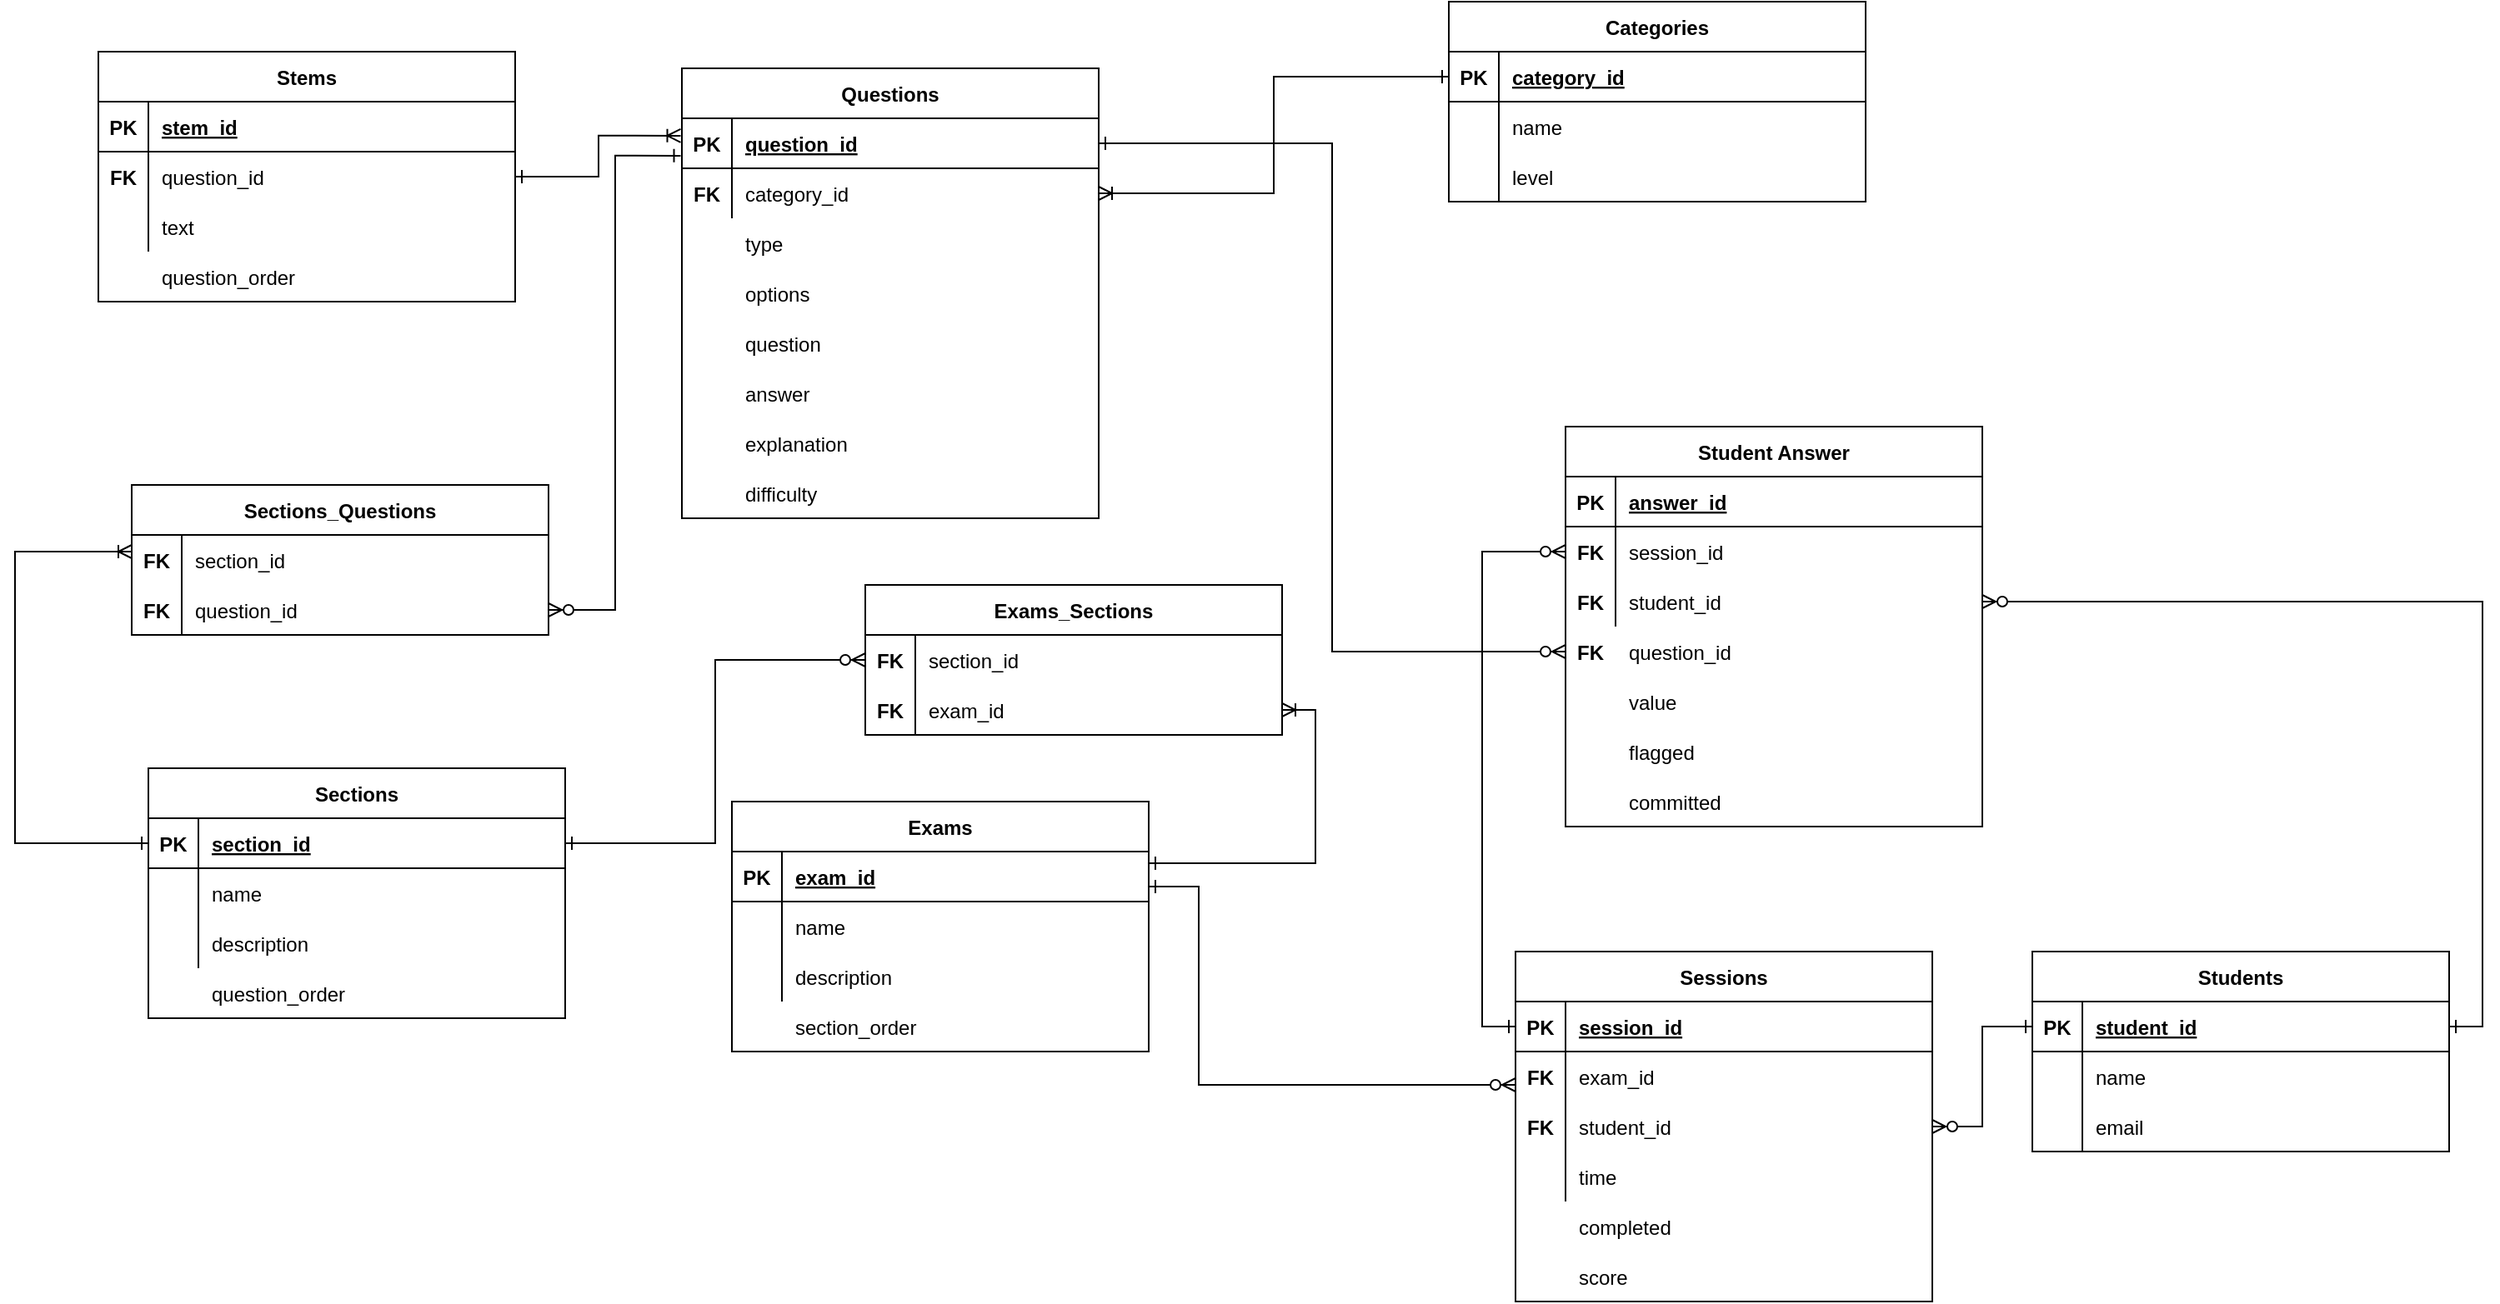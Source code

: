 <mxfile version="13.5.4" type="github">
  <diagram id="R2lEEEUBdFMjLlhIrx00" name="Page-1">
    <mxGraphModel dx="2528" dy="1949" grid="1" gridSize="10" guides="1" tooltips="1" connect="1" arrows="1" fold="1" page="1" pageScale="1" pageWidth="850" pageHeight="1100" math="0" shadow="0" extFonts="Permanent Marker^https://fonts.googleapis.com/css?family=Permanent+Marker">
      <root>
        <mxCell id="0" />
        <mxCell id="1" parent="0" />
        <mxCell id="C-vyLk0tnHw3VtMMgP7b-2" value="Exams" style="shape=table;startSize=30;container=1;collapsible=1;childLayout=tableLayout;fixedRows=1;rowLines=0;fontStyle=1;align=center;resizeLast=1;" parent="1" vertex="1">
          <mxGeometry x="120" y="430" width="250" height="150" as="geometry" />
        </mxCell>
        <mxCell id="C-vyLk0tnHw3VtMMgP7b-3" value="" style="shape=partialRectangle;collapsible=0;dropTarget=0;pointerEvents=0;fillColor=none;points=[[0,0.5],[1,0.5]];portConstraint=eastwest;top=0;left=0;right=0;bottom=1;" parent="C-vyLk0tnHw3VtMMgP7b-2" vertex="1">
          <mxGeometry y="30" width="250" height="30" as="geometry" />
        </mxCell>
        <mxCell id="C-vyLk0tnHw3VtMMgP7b-4" value="PK" style="shape=partialRectangle;overflow=hidden;connectable=0;fillColor=none;top=0;left=0;bottom=0;right=0;fontStyle=1;" parent="C-vyLk0tnHw3VtMMgP7b-3" vertex="1">
          <mxGeometry width="30" height="30" as="geometry" />
        </mxCell>
        <mxCell id="C-vyLk0tnHw3VtMMgP7b-5" value="exam_id" style="shape=partialRectangle;overflow=hidden;connectable=0;fillColor=none;top=0;left=0;bottom=0;right=0;align=left;spacingLeft=6;fontStyle=5;" parent="C-vyLk0tnHw3VtMMgP7b-3" vertex="1">
          <mxGeometry x="30" width="220" height="30" as="geometry" />
        </mxCell>
        <mxCell id="C-vyLk0tnHw3VtMMgP7b-6" value="" style="shape=partialRectangle;collapsible=0;dropTarget=0;pointerEvents=0;fillColor=none;points=[[0,0.5],[1,0.5]];portConstraint=eastwest;top=0;left=0;right=0;bottom=0;" parent="C-vyLk0tnHw3VtMMgP7b-2" vertex="1">
          <mxGeometry y="60" width="250" height="30" as="geometry" />
        </mxCell>
        <mxCell id="C-vyLk0tnHw3VtMMgP7b-7" value="" style="shape=partialRectangle;overflow=hidden;connectable=0;fillColor=none;top=0;left=0;bottom=0;right=0;" parent="C-vyLk0tnHw3VtMMgP7b-6" vertex="1">
          <mxGeometry width="30" height="30" as="geometry" />
        </mxCell>
        <mxCell id="C-vyLk0tnHw3VtMMgP7b-8" value="name" style="shape=partialRectangle;overflow=hidden;connectable=0;fillColor=none;top=0;left=0;bottom=0;right=0;align=left;spacingLeft=6;" parent="C-vyLk0tnHw3VtMMgP7b-6" vertex="1">
          <mxGeometry x="30" width="220" height="30" as="geometry" />
        </mxCell>
        <mxCell id="C-vyLk0tnHw3VtMMgP7b-9" value="" style="shape=partialRectangle;collapsible=0;dropTarget=0;pointerEvents=0;fillColor=none;points=[[0,0.5],[1,0.5]];portConstraint=eastwest;top=0;left=0;right=0;bottom=0;" parent="C-vyLk0tnHw3VtMMgP7b-2" vertex="1">
          <mxGeometry y="90" width="250" height="30" as="geometry" />
        </mxCell>
        <mxCell id="C-vyLk0tnHw3VtMMgP7b-10" value="" style="shape=partialRectangle;overflow=hidden;connectable=0;fillColor=none;top=0;left=0;bottom=0;right=0;" parent="C-vyLk0tnHw3VtMMgP7b-9" vertex="1">
          <mxGeometry width="30" height="30" as="geometry" />
        </mxCell>
        <mxCell id="C-vyLk0tnHw3VtMMgP7b-11" value="description" style="shape=partialRectangle;overflow=hidden;connectable=0;fillColor=none;top=0;left=0;bottom=0;right=0;align=left;spacingLeft=6;" parent="C-vyLk0tnHw3VtMMgP7b-9" vertex="1">
          <mxGeometry x="30" width="220" height="30" as="geometry" />
        </mxCell>
        <mxCell id="elGknqoLqxUbfZfByyIm-72" value="" style="group" vertex="1" connectable="0" parent="1">
          <mxGeometry x="160" y="260" width="290" height="130" as="geometry" />
        </mxCell>
        <mxCell id="elGknqoLqxUbfZfByyIm-70" value="" style="group" vertex="1" connectable="0" parent="elGknqoLqxUbfZfByyIm-72">
          <mxGeometry width="290" height="130" as="geometry" />
        </mxCell>
        <mxCell id="elGknqoLqxUbfZfByyIm-71" value="" style="group" vertex="1" connectable="0" parent="elGknqoLqxUbfZfByyIm-70">
          <mxGeometry width="290" height="130" as="geometry" />
        </mxCell>
        <mxCell id="elGknqoLqxUbfZfByyIm-106" value="" style="group" vertex="1" connectable="0" parent="elGknqoLqxUbfZfByyIm-71">
          <mxGeometry x="40" y="40" width="250" height="90" as="geometry" />
        </mxCell>
        <mxCell id="elGknqoLqxUbfZfByyIm-68" value="FK" style="shape=partialRectangle;overflow=hidden;connectable=0;fillColor=none;top=0;left=0;bottom=0;right=0;fontStyle=1;" vertex="1" parent="elGknqoLqxUbfZfByyIm-106">
          <mxGeometry y="30" width="30" height="30" as="geometry" />
        </mxCell>
        <mxCell id="elGknqoLqxUbfZfByyIm-58" value="Exams_Sections" style="shape=table;startSize=30;container=1;collapsible=1;childLayout=tableLayout;fixedRows=1;rowLines=0;fontStyle=1;align=center;resizeLast=1;" vertex="1" parent="elGknqoLqxUbfZfByyIm-106">
          <mxGeometry width="250" height="90" as="geometry" />
        </mxCell>
        <mxCell id="elGknqoLqxUbfZfByyIm-62" value="" style="shape=partialRectangle;collapsible=0;dropTarget=0;pointerEvents=0;fillColor=none;points=[[0,0.5],[1,0.5]];portConstraint=eastwest;top=0;left=0;right=0;bottom=0;" vertex="1" parent="elGknqoLqxUbfZfByyIm-58">
          <mxGeometry y="30" width="250" height="30" as="geometry" />
        </mxCell>
        <mxCell id="elGknqoLqxUbfZfByyIm-63" value="" style="shape=partialRectangle;overflow=hidden;connectable=0;fillColor=none;top=0;left=0;bottom=0;right=0;" vertex="1" parent="elGknqoLqxUbfZfByyIm-62">
          <mxGeometry width="30" height="30" as="geometry" />
        </mxCell>
        <mxCell id="elGknqoLqxUbfZfByyIm-64" value="section_id" style="shape=partialRectangle;overflow=hidden;connectable=0;fillColor=none;top=0;left=0;bottom=0;right=0;align=left;spacingLeft=6;" vertex="1" parent="elGknqoLqxUbfZfByyIm-62">
          <mxGeometry x="30" width="220" height="30" as="geometry" />
        </mxCell>
        <mxCell id="elGknqoLqxUbfZfByyIm-65" value="" style="shape=partialRectangle;collapsible=0;dropTarget=0;pointerEvents=0;fillColor=none;points=[[0,0.5],[1,0.5]];portConstraint=eastwest;top=0;left=0;right=0;bottom=0;" vertex="1" parent="elGknqoLqxUbfZfByyIm-58">
          <mxGeometry y="60" width="250" height="30" as="geometry" />
        </mxCell>
        <mxCell id="elGknqoLqxUbfZfByyIm-66" value="" style="shape=partialRectangle;overflow=hidden;connectable=0;fillColor=none;top=0;left=0;bottom=0;right=0;" vertex="1" parent="elGknqoLqxUbfZfByyIm-65">
          <mxGeometry width="30" height="30" as="geometry" />
        </mxCell>
        <mxCell id="elGknqoLqxUbfZfByyIm-67" value="exam_id" style="shape=partialRectangle;overflow=hidden;connectable=0;fillColor=none;top=0;left=0;bottom=0;right=0;align=left;spacingLeft=6;" vertex="1" parent="elGknqoLqxUbfZfByyIm-65">
          <mxGeometry x="30" width="220" height="30" as="geometry" />
        </mxCell>
        <mxCell id="elGknqoLqxUbfZfByyIm-69" value="FK" style="shape=partialRectangle;overflow=hidden;connectable=0;fillColor=none;top=0;left=0;bottom=0;right=0;fontStyle=1;" vertex="1" parent="elGknqoLqxUbfZfByyIm-106">
          <mxGeometry y="60" width="30" height="30" as="geometry" />
        </mxCell>
        <mxCell id="elGknqoLqxUbfZfByyIm-75" style="edgeStyle=orthogonalEdgeStyle;rounded=0;orthogonalLoop=1;jettySize=auto;html=1;exitX=1;exitY=0.233;exitDx=0;exitDy=0;startArrow=ERone;startFill=0;endArrow=ERoneToMany;endFill=0;exitPerimeter=0;entryX=1;entryY=0.5;entryDx=0;entryDy=0;" edge="1" parent="1" source="C-vyLk0tnHw3VtMMgP7b-3" target="elGknqoLqxUbfZfByyIm-65">
          <mxGeometry relative="1" as="geometry">
            <mxPoint x="510" y="430" as="targetPoint" />
          </mxGeometry>
        </mxCell>
        <mxCell id="elGknqoLqxUbfZfByyIm-92" value="" style="group" vertex="1" connectable="0" parent="1">
          <mxGeometry x="590" y="520" width="250" height="210" as="geometry" />
        </mxCell>
        <mxCell id="elGknqoLqxUbfZfByyIm-77" value="Sessions" style="shape=table;startSize=30;container=1;collapsible=1;childLayout=tableLayout;fixedRows=1;rowLines=0;fontStyle=1;align=center;resizeLast=1;" vertex="1" parent="elGknqoLqxUbfZfByyIm-92">
          <mxGeometry width="250" height="210" as="geometry" />
        </mxCell>
        <mxCell id="elGknqoLqxUbfZfByyIm-78" value="" style="shape=partialRectangle;collapsible=0;dropTarget=0;pointerEvents=0;fillColor=none;points=[[0,0.5],[1,0.5]];portConstraint=eastwest;top=0;left=0;right=0;bottom=1;" vertex="1" parent="elGknqoLqxUbfZfByyIm-77">
          <mxGeometry y="30" width="250" height="30" as="geometry" />
        </mxCell>
        <mxCell id="elGknqoLqxUbfZfByyIm-79" value="PK" style="shape=partialRectangle;overflow=hidden;connectable=0;fillColor=none;top=0;left=0;bottom=0;right=0;fontStyle=1;" vertex="1" parent="elGknqoLqxUbfZfByyIm-78">
          <mxGeometry width="30" height="30" as="geometry" />
        </mxCell>
        <mxCell id="elGknqoLqxUbfZfByyIm-80" value="session_id" style="shape=partialRectangle;overflow=hidden;connectable=0;fillColor=none;top=0;left=0;bottom=0;right=0;align=left;spacingLeft=6;fontStyle=5;" vertex="1" parent="elGknqoLqxUbfZfByyIm-78">
          <mxGeometry x="30" width="220" height="30" as="geometry" />
        </mxCell>
        <mxCell id="elGknqoLqxUbfZfByyIm-81" value="" style="shape=partialRectangle;collapsible=0;dropTarget=0;pointerEvents=0;fillColor=none;points=[[0,0.5],[1,0.5]];portConstraint=eastwest;top=0;left=0;right=0;bottom=0;" vertex="1" parent="elGknqoLqxUbfZfByyIm-77">
          <mxGeometry y="60" width="250" height="30" as="geometry" />
        </mxCell>
        <mxCell id="elGknqoLqxUbfZfByyIm-82" value="" style="shape=partialRectangle;overflow=hidden;connectable=0;fillColor=none;top=0;left=0;bottom=0;right=0;" vertex="1" parent="elGknqoLqxUbfZfByyIm-81">
          <mxGeometry width="30" height="30" as="geometry" />
        </mxCell>
        <mxCell id="elGknqoLqxUbfZfByyIm-83" value="exam_id" style="shape=partialRectangle;overflow=hidden;connectable=0;fillColor=none;top=0;left=0;bottom=0;right=0;align=left;spacingLeft=6;" vertex="1" parent="elGknqoLqxUbfZfByyIm-81">
          <mxGeometry x="30" width="220" height="30" as="geometry" />
        </mxCell>
        <mxCell id="elGknqoLqxUbfZfByyIm-109" value="" style="shape=partialRectangle;collapsible=0;dropTarget=0;pointerEvents=0;fillColor=none;points=[[0,0.5],[1,0.5]];portConstraint=eastwest;top=0;left=0;right=0;bottom=0;" vertex="1" parent="elGknqoLqxUbfZfByyIm-77">
          <mxGeometry y="90" width="250" height="30" as="geometry" />
        </mxCell>
        <mxCell id="elGknqoLqxUbfZfByyIm-110" value="" style="shape=partialRectangle;overflow=hidden;connectable=0;fillColor=none;top=0;left=0;bottom=0;right=0;" vertex="1" parent="elGknqoLqxUbfZfByyIm-109">
          <mxGeometry width="30" height="30" as="geometry" />
        </mxCell>
        <mxCell id="elGknqoLqxUbfZfByyIm-111" value="student_id" style="shape=partialRectangle;overflow=hidden;connectable=0;fillColor=none;top=0;left=0;bottom=0;right=0;align=left;spacingLeft=6;" vertex="1" parent="elGknqoLqxUbfZfByyIm-109">
          <mxGeometry x="30" width="220" height="30" as="geometry" />
        </mxCell>
        <mxCell id="elGknqoLqxUbfZfByyIm-84" value="" style="shape=partialRectangle;collapsible=0;dropTarget=0;pointerEvents=0;fillColor=none;points=[[0,0.5],[1,0.5]];portConstraint=eastwest;top=0;left=0;right=0;bottom=0;" vertex="1" parent="elGknqoLqxUbfZfByyIm-77">
          <mxGeometry y="120" width="250" height="30" as="geometry" />
        </mxCell>
        <mxCell id="elGknqoLqxUbfZfByyIm-85" value="" style="shape=partialRectangle;overflow=hidden;connectable=0;fillColor=none;top=0;left=0;bottom=0;right=0;" vertex="1" parent="elGknqoLqxUbfZfByyIm-84">
          <mxGeometry width="30" height="30" as="geometry" />
        </mxCell>
        <mxCell id="elGknqoLqxUbfZfByyIm-86" value="time" style="shape=partialRectangle;overflow=hidden;connectable=0;fillColor=none;top=0;left=0;bottom=0;right=0;align=left;spacingLeft=6;" vertex="1" parent="elGknqoLqxUbfZfByyIm-84">
          <mxGeometry x="30" width="220" height="30" as="geometry" />
        </mxCell>
        <mxCell id="elGknqoLqxUbfZfByyIm-89" value="completed" style="shape=partialRectangle;overflow=hidden;connectable=0;fillColor=none;top=0;left=0;bottom=0;right=0;align=left;spacingLeft=6;" vertex="1" parent="elGknqoLqxUbfZfByyIm-92">
          <mxGeometry x="30" y="150" width="220" height="30" as="geometry" />
        </mxCell>
        <mxCell id="elGknqoLqxUbfZfByyIm-90" value="score" style="shape=partialRectangle;overflow=hidden;connectable=0;fillColor=none;top=0;left=0;bottom=0;right=0;align=left;spacingLeft=6;" vertex="1" parent="elGknqoLqxUbfZfByyIm-92">
          <mxGeometry x="30" y="180" width="220" height="30" as="geometry" />
        </mxCell>
        <mxCell id="elGknqoLqxUbfZfByyIm-91" value="FK" style="shape=partialRectangle;overflow=hidden;connectable=0;fillColor=none;top=0;left=0;bottom=0;right=0;fontStyle=1;" vertex="1" parent="elGknqoLqxUbfZfByyIm-92">
          <mxGeometry y="90" width="30" height="30" as="geometry" />
        </mxCell>
        <mxCell id="elGknqoLqxUbfZfByyIm-104" value="FK" style="shape=partialRectangle;overflow=hidden;connectable=0;fillColor=none;top=0;left=0;bottom=0;right=0;fontStyle=1;" vertex="1" parent="elGknqoLqxUbfZfByyIm-92">
          <mxGeometry y="60" width="30" height="30" as="geometry" />
        </mxCell>
        <mxCell id="elGknqoLqxUbfZfByyIm-93" style="edgeStyle=orthogonalEdgeStyle;rounded=0;orthogonalLoop=1;jettySize=auto;html=1;exitX=1;exitY=0.5;exitDx=0;exitDy=0;startArrow=ERone;startFill=0;endArrow=ERzeroToMany;endFill=1;" edge="1" parent="1" target="elGknqoLqxUbfZfByyIm-81">
          <mxGeometry relative="1" as="geometry">
            <mxPoint x="470" y="600" as="targetPoint" />
            <mxPoint x="370" y="481" as="sourcePoint" />
            <Array as="points">
              <mxPoint x="400" y="481" />
              <mxPoint x="400" y="600" />
            </Array>
          </mxGeometry>
        </mxCell>
        <mxCell id="elGknqoLqxUbfZfByyIm-107" value="" style="group" vertex="1" connectable="0" parent="1">
          <mxGeometry x="90" y="-10" width="250" height="270" as="geometry" />
        </mxCell>
        <mxCell id="C-vyLk0tnHw3VtMMgP7b-23" value="Questions" style="shape=table;startSize=30;container=1;collapsible=1;childLayout=tableLayout;fixedRows=1;rowLines=0;fontStyle=1;align=center;resizeLast=1;" parent="elGknqoLqxUbfZfByyIm-107" vertex="1">
          <mxGeometry width="250" height="270" as="geometry" />
        </mxCell>
        <mxCell id="C-vyLk0tnHw3VtMMgP7b-24" value="" style="shape=partialRectangle;collapsible=0;dropTarget=0;pointerEvents=0;fillColor=none;points=[[0,0.5],[1,0.5]];portConstraint=eastwest;top=0;left=0;right=0;bottom=1;" parent="C-vyLk0tnHw3VtMMgP7b-23" vertex="1">
          <mxGeometry y="30" width="250" height="30" as="geometry" />
        </mxCell>
        <mxCell id="C-vyLk0tnHw3VtMMgP7b-25" value="PK" style="shape=partialRectangle;overflow=hidden;connectable=0;fillColor=none;top=0;left=0;bottom=0;right=0;fontStyle=1;" parent="C-vyLk0tnHw3VtMMgP7b-24" vertex="1">
          <mxGeometry width="30" height="30" as="geometry" />
        </mxCell>
        <mxCell id="C-vyLk0tnHw3VtMMgP7b-26" value="question_id" style="shape=partialRectangle;overflow=hidden;connectable=0;fillColor=none;top=0;left=0;bottom=0;right=0;align=left;spacingLeft=6;fontStyle=5;" parent="C-vyLk0tnHw3VtMMgP7b-24" vertex="1">
          <mxGeometry x="30" width="220" height="30" as="geometry" />
        </mxCell>
        <mxCell id="C-vyLk0tnHw3VtMMgP7b-27" value="" style="shape=partialRectangle;collapsible=0;dropTarget=0;pointerEvents=0;fillColor=none;points=[[0,0.5],[1,0.5]];portConstraint=eastwest;top=0;left=0;right=0;bottom=0;" parent="C-vyLk0tnHw3VtMMgP7b-23" vertex="1">
          <mxGeometry y="60" width="250" height="30" as="geometry" />
        </mxCell>
        <mxCell id="C-vyLk0tnHw3VtMMgP7b-28" value="" style="shape=partialRectangle;overflow=hidden;connectable=0;fillColor=none;top=0;left=0;bottom=0;right=0;" parent="C-vyLk0tnHw3VtMMgP7b-27" vertex="1">
          <mxGeometry width="30" height="30" as="geometry" />
        </mxCell>
        <mxCell id="C-vyLk0tnHw3VtMMgP7b-29" value="category_id" style="shape=partialRectangle;overflow=hidden;connectable=0;fillColor=none;top=0;left=0;bottom=0;right=0;align=left;spacingLeft=6;" parent="C-vyLk0tnHw3VtMMgP7b-27" vertex="1">
          <mxGeometry x="30" width="220" height="30" as="geometry" />
        </mxCell>
        <mxCell id="elGknqoLqxUbfZfByyIm-48" value="type" style="shape=partialRectangle;overflow=hidden;connectable=0;fillColor=none;top=0;left=0;bottom=0;right=0;align=left;spacingLeft=6;" vertex="1" parent="elGknqoLqxUbfZfByyIm-107">
          <mxGeometry x="30" y="90" width="220" height="30" as="geometry" />
        </mxCell>
        <mxCell id="elGknqoLqxUbfZfByyIm-49" value="options" style="shape=partialRectangle;overflow=hidden;connectable=0;fillColor=none;top=0;left=0;bottom=0;right=0;align=left;spacingLeft=6;" vertex="1" parent="elGknqoLqxUbfZfByyIm-107">
          <mxGeometry x="30" y="120" width="220" height="30" as="geometry" />
        </mxCell>
        <mxCell id="elGknqoLqxUbfZfByyIm-51" value="question" style="shape=partialRectangle;overflow=hidden;connectable=0;fillColor=none;top=0;left=0;bottom=0;right=0;align=left;spacingLeft=6;" vertex="1" parent="elGknqoLqxUbfZfByyIm-107">
          <mxGeometry x="30" y="150" width="220" height="30" as="geometry" />
        </mxCell>
        <mxCell id="elGknqoLqxUbfZfByyIm-52" value="answer" style="shape=partialRectangle;overflow=hidden;connectable=0;fillColor=none;top=0;left=0;bottom=0;right=0;align=left;spacingLeft=6;" vertex="1" parent="elGknqoLqxUbfZfByyIm-107">
          <mxGeometry x="30" y="180" width="220" height="30" as="geometry" />
        </mxCell>
        <mxCell id="elGknqoLqxUbfZfByyIm-53" value="explanation" style="shape=partialRectangle;overflow=hidden;connectable=0;fillColor=none;top=0;left=0;bottom=0;right=0;align=left;spacingLeft=6;" vertex="1" parent="elGknqoLqxUbfZfByyIm-107">
          <mxGeometry x="30" y="210" width="220" height="30" as="geometry" />
        </mxCell>
        <mxCell id="elGknqoLqxUbfZfByyIm-54" value="difficulty" style="shape=partialRectangle;overflow=hidden;connectable=0;fillColor=none;top=0;left=0;bottom=0;right=0;align=left;spacingLeft=6;" vertex="1" parent="elGknqoLqxUbfZfByyIm-107">
          <mxGeometry x="30" y="240" width="220" height="30" as="geometry" />
        </mxCell>
        <mxCell id="elGknqoLqxUbfZfByyIm-152" value="FK" style="shape=partialRectangle;overflow=hidden;connectable=0;fillColor=none;top=0;left=0;bottom=0;right=0;fontStyle=1;" vertex="1" parent="elGknqoLqxUbfZfByyIm-107">
          <mxGeometry y="60" width="30" height="30" as="geometry" />
        </mxCell>
        <mxCell id="elGknqoLqxUbfZfByyIm-115" style="edgeStyle=orthogonalEdgeStyle;rounded=0;orthogonalLoop=1;jettySize=auto;html=1;exitX=0;exitY=0.5;exitDx=0;exitDy=0;entryX=1;entryY=0.5;entryDx=0;entryDy=0;startArrow=ERone;startFill=0;endArrow=ERzeroToMany;endFill=1;" edge="1" parent="1" source="elGknqoLqxUbfZfByyIm-95" target="elGknqoLqxUbfZfByyIm-109">
          <mxGeometry relative="1" as="geometry" />
        </mxCell>
        <mxCell id="elGknqoLqxUbfZfByyIm-94" value="Students" style="shape=table;startSize=30;container=1;collapsible=1;childLayout=tableLayout;fixedRows=1;rowLines=0;fontStyle=1;align=center;resizeLast=1;" vertex="1" parent="1">
          <mxGeometry x="900" y="520" width="250" height="120" as="geometry" />
        </mxCell>
        <mxCell id="elGknqoLqxUbfZfByyIm-95" value="" style="shape=partialRectangle;collapsible=0;dropTarget=0;pointerEvents=0;fillColor=none;points=[[0,0.5],[1,0.5]];portConstraint=eastwest;top=0;left=0;right=0;bottom=1;" vertex="1" parent="elGknqoLqxUbfZfByyIm-94">
          <mxGeometry y="30" width="250" height="30" as="geometry" />
        </mxCell>
        <mxCell id="elGknqoLqxUbfZfByyIm-96" value="PK" style="shape=partialRectangle;overflow=hidden;connectable=0;fillColor=none;top=0;left=0;bottom=0;right=0;fontStyle=1;" vertex="1" parent="elGknqoLqxUbfZfByyIm-95">
          <mxGeometry width="30" height="30" as="geometry" />
        </mxCell>
        <mxCell id="elGknqoLqxUbfZfByyIm-97" value="student_id" style="shape=partialRectangle;overflow=hidden;connectable=0;fillColor=none;top=0;left=0;bottom=0;right=0;align=left;spacingLeft=6;fontStyle=5;" vertex="1" parent="elGknqoLqxUbfZfByyIm-95">
          <mxGeometry x="30" width="220" height="30" as="geometry" />
        </mxCell>
        <mxCell id="elGknqoLqxUbfZfByyIm-98" value="" style="shape=partialRectangle;collapsible=0;dropTarget=0;pointerEvents=0;fillColor=none;points=[[0,0.5],[1,0.5]];portConstraint=eastwest;top=0;left=0;right=0;bottom=0;" vertex="1" parent="elGknqoLqxUbfZfByyIm-94">
          <mxGeometry y="60" width="250" height="30" as="geometry" />
        </mxCell>
        <mxCell id="elGknqoLqxUbfZfByyIm-99" value="" style="shape=partialRectangle;overflow=hidden;connectable=0;fillColor=none;top=0;left=0;bottom=0;right=0;" vertex="1" parent="elGknqoLqxUbfZfByyIm-98">
          <mxGeometry width="30" height="30" as="geometry" />
        </mxCell>
        <mxCell id="elGknqoLqxUbfZfByyIm-100" value="name" style="shape=partialRectangle;overflow=hidden;connectable=0;fillColor=none;top=0;left=0;bottom=0;right=0;align=left;spacingLeft=6;" vertex="1" parent="elGknqoLqxUbfZfByyIm-98">
          <mxGeometry x="30" width="220" height="30" as="geometry" />
        </mxCell>
        <mxCell id="elGknqoLqxUbfZfByyIm-101" value="" style="shape=partialRectangle;collapsible=0;dropTarget=0;pointerEvents=0;fillColor=none;points=[[0,0.5],[1,0.5]];portConstraint=eastwest;top=0;left=0;right=0;bottom=0;" vertex="1" parent="elGknqoLqxUbfZfByyIm-94">
          <mxGeometry y="90" width="250" height="30" as="geometry" />
        </mxCell>
        <mxCell id="elGknqoLqxUbfZfByyIm-102" value="" style="shape=partialRectangle;overflow=hidden;connectable=0;fillColor=none;top=0;left=0;bottom=0;right=0;" vertex="1" parent="elGknqoLqxUbfZfByyIm-101">
          <mxGeometry width="30" height="30" as="geometry" />
        </mxCell>
        <mxCell id="elGknqoLqxUbfZfByyIm-103" value="email" style="shape=partialRectangle;overflow=hidden;connectable=0;fillColor=none;top=0;left=0;bottom=0;right=0;align=left;spacingLeft=6;" vertex="1" parent="elGknqoLqxUbfZfByyIm-101">
          <mxGeometry x="30" width="220" height="30" as="geometry" />
        </mxCell>
        <mxCell id="elGknqoLqxUbfZfByyIm-134" value="" style="group" vertex="1" connectable="0" parent="1">
          <mxGeometry x="620" y="205" width="250" height="240" as="geometry" />
        </mxCell>
        <mxCell id="elGknqoLqxUbfZfByyIm-126" value="question_id" style="shape=partialRectangle;overflow=hidden;connectable=0;fillColor=none;top=0;left=0;bottom=0;right=0;align=left;spacingLeft=6;" vertex="1" parent="elGknqoLqxUbfZfByyIm-134">
          <mxGeometry x="30" y="120" width="220" height="30" as="geometry" />
        </mxCell>
        <mxCell id="elGknqoLqxUbfZfByyIm-127" value="value" style="shape=partialRectangle;overflow=hidden;connectable=0;fillColor=none;top=0;left=0;bottom=0;right=0;align=left;spacingLeft=6;" vertex="1" parent="elGknqoLqxUbfZfByyIm-134">
          <mxGeometry x="30" y="150" width="220" height="30" as="geometry" />
        </mxCell>
        <mxCell id="elGknqoLqxUbfZfByyIm-128" value="flagged" style="shape=partialRectangle;overflow=hidden;connectable=0;fillColor=none;top=0;left=0;bottom=0;right=0;align=left;spacingLeft=6;" vertex="1" parent="elGknqoLqxUbfZfByyIm-134">
          <mxGeometry x="30" y="180" width="220" height="30" as="geometry" />
        </mxCell>
        <mxCell id="elGknqoLqxUbfZfByyIm-129" value="committed" style="shape=partialRectangle;overflow=hidden;connectable=0;fillColor=none;top=0;left=0;bottom=0;right=0;align=left;spacingLeft=6;" vertex="1" parent="elGknqoLqxUbfZfByyIm-134">
          <mxGeometry x="30" y="210" width="220" height="30" as="geometry" />
        </mxCell>
        <mxCell id="elGknqoLqxUbfZfByyIm-116" value="Student Answer" style="shape=table;startSize=30;container=1;collapsible=1;childLayout=tableLayout;fixedRows=1;rowLines=0;fontStyle=1;align=center;resizeLast=1;" vertex="1" parent="elGknqoLqxUbfZfByyIm-134">
          <mxGeometry width="250" height="240" as="geometry" />
        </mxCell>
        <mxCell id="elGknqoLqxUbfZfByyIm-117" value="" style="shape=partialRectangle;collapsible=0;dropTarget=0;pointerEvents=0;fillColor=none;points=[[0,0.5],[1,0.5]];portConstraint=eastwest;top=0;left=0;right=0;bottom=1;" vertex="1" parent="elGknqoLqxUbfZfByyIm-116">
          <mxGeometry y="30" width="250" height="30" as="geometry" />
        </mxCell>
        <mxCell id="elGknqoLqxUbfZfByyIm-118" value="PK" style="shape=partialRectangle;overflow=hidden;connectable=0;fillColor=none;top=0;left=0;bottom=0;right=0;fontStyle=1;" vertex="1" parent="elGknqoLqxUbfZfByyIm-117">
          <mxGeometry width="30" height="30" as="geometry" />
        </mxCell>
        <mxCell id="elGknqoLqxUbfZfByyIm-119" value="answer_id" style="shape=partialRectangle;overflow=hidden;connectable=0;fillColor=none;top=0;left=0;bottom=0;right=0;align=left;spacingLeft=6;fontStyle=5;" vertex="1" parent="elGknqoLqxUbfZfByyIm-117">
          <mxGeometry x="30" width="220" height="30" as="geometry" />
        </mxCell>
        <mxCell id="elGknqoLqxUbfZfByyIm-120" value="" style="shape=partialRectangle;collapsible=0;dropTarget=0;pointerEvents=0;fillColor=none;points=[[0,0.5],[1,0.5]];portConstraint=eastwest;top=0;left=0;right=0;bottom=0;" vertex="1" parent="elGknqoLqxUbfZfByyIm-116">
          <mxGeometry y="60" width="250" height="30" as="geometry" />
        </mxCell>
        <mxCell id="elGknqoLqxUbfZfByyIm-121" value="" style="shape=partialRectangle;overflow=hidden;connectable=0;fillColor=none;top=0;left=0;bottom=0;right=0;" vertex="1" parent="elGknqoLqxUbfZfByyIm-120">
          <mxGeometry width="30" height="30" as="geometry" />
        </mxCell>
        <mxCell id="elGknqoLqxUbfZfByyIm-122" value="session_id" style="shape=partialRectangle;overflow=hidden;connectable=0;fillColor=none;top=0;left=0;bottom=0;right=0;align=left;spacingLeft=6;" vertex="1" parent="elGknqoLqxUbfZfByyIm-120">
          <mxGeometry x="30" width="220" height="30" as="geometry" />
        </mxCell>
        <mxCell id="elGknqoLqxUbfZfByyIm-123" value="" style="shape=partialRectangle;collapsible=0;dropTarget=0;pointerEvents=0;fillColor=none;points=[[0,0.5],[1,0.5]];portConstraint=eastwest;top=0;left=0;right=0;bottom=0;" vertex="1" parent="elGknqoLqxUbfZfByyIm-116">
          <mxGeometry y="90" width="250" height="30" as="geometry" />
        </mxCell>
        <mxCell id="elGknqoLqxUbfZfByyIm-124" value="" style="shape=partialRectangle;overflow=hidden;connectable=0;fillColor=none;top=0;left=0;bottom=0;right=0;" vertex="1" parent="elGknqoLqxUbfZfByyIm-123">
          <mxGeometry width="30" height="30" as="geometry" />
        </mxCell>
        <mxCell id="elGknqoLqxUbfZfByyIm-125" value="student_id" style="shape=partialRectangle;overflow=hidden;connectable=0;fillColor=none;top=0;left=0;bottom=0;right=0;align=left;spacingLeft=6;" vertex="1" parent="elGknqoLqxUbfZfByyIm-123">
          <mxGeometry x="30" width="220" height="30" as="geometry" />
        </mxCell>
        <mxCell id="elGknqoLqxUbfZfByyIm-130" value="FK" style="shape=partialRectangle;overflow=hidden;connectable=0;fillColor=none;top=0;left=0;bottom=0;right=0;fontStyle=1;" vertex="1" parent="elGknqoLqxUbfZfByyIm-134">
          <mxGeometry y="60" width="30" height="30" as="geometry" />
        </mxCell>
        <mxCell id="elGknqoLqxUbfZfByyIm-131" value="FK" style="shape=partialRectangle;overflow=hidden;connectable=0;fillColor=none;top=0;left=0;bottom=0;right=0;fontStyle=1;" vertex="1" parent="elGknqoLqxUbfZfByyIm-134">
          <mxGeometry y="90" width="30" height="30" as="geometry" />
        </mxCell>
        <mxCell id="elGknqoLqxUbfZfByyIm-132" value="FK" style="shape=partialRectangle;overflow=hidden;connectable=0;fillColor=none;top=0;left=0;bottom=0;right=0;fontStyle=1;" vertex="1" parent="elGknqoLqxUbfZfByyIm-134">
          <mxGeometry y="120" width="30" height="30" as="geometry" />
        </mxCell>
        <mxCell id="elGknqoLqxUbfZfByyIm-136" style="edgeStyle=orthogonalEdgeStyle;rounded=0;orthogonalLoop=1;jettySize=auto;html=1;exitX=0;exitY=0.5;exitDx=0;exitDy=0;startArrow=ERone;startFill=0;endArrow=ERzeroToMany;endFill=1;" edge="1" parent="1" source="elGknqoLqxUbfZfByyIm-78">
          <mxGeometry relative="1" as="geometry">
            <mxPoint x="620" y="280" as="targetPoint" />
            <Array as="points">
              <mxPoint x="570" y="565" />
              <mxPoint x="570" y="280" />
            </Array>
          </mxGeometry>
        </mxCell>
        <mxCell id="elGknqoLqxUbfZfByyIm-137" style="edgeStyle=orthogonalEdgeStyle;rounded=0;orthogonalLoop=1;jettySize=auto;html=1;exitX=1;exitY=0.5;exitDx=0;exitDy=0;startArrow=ERone;startFill=0;endArrow=ERzeroToMany;endFill=1;" edge="1" parent="1" source="elGknqoLqxUbfZfByyIm-95" target="elGknqoLqxUbfZfByyIm-123">
          <mxGeometry relative="1" as="geometry" />
        </mxCell>
        <mxCell id="elGknqoLqxUbfZfByyIm-141" style="edgeStyle=orthogonalEdgeStyle;rounded=0;orthogonalLoop=1;jettySize=auto;html=1;exitX=1;exitY=0.5;exitDx=0;exitDy=0;startArrow=ERone;startFill=0;endArrow=ERzeroToMany;endFill=1;" edge="1" parent="1" source="C-vyLk0tnHw3VtMMgP7b-24">
          <mxGeometry relative="1" as="geometry">
            <mxPoint x="620" y="340" as="targetPoint" />
            <Array as="points">
              <mxPoint x="480" y="35" />
              <mxPoint x="480" y="340" />
            </Array>
          </mxGeometry>
        </mxCell>
        <mxCell id="elGknqoLqxUbfZfByyIm-142" value="Categories" style="shape=table;startSize=30;container=1;collapsible=1;childLayout=tableLayout;fixedRows=1;rowLines=0;fontStyle=1;align=center;resizeLast=1;" vertex="1" parent="1">
          <mxGeometry x="550" y="-50" width="250" height="120" as="geometry" />
        </mxCell>
        <mxCell id="elGknqoLqxUbfZfByyIm-143" value="" style="shape=partialRectangle;collapsible=0;dropTarget=0;pointerEvents=0;fillColor=none;points=[[0,0.5],[1,0.5]];portConstraint=eastwest;top=0;left=0;right=0;bottom=1;" vertex="1" parent="elGknqoLqxUbfZfByyIm-142">
          <mxGeometry y="30" width="250" height="30" as="geometry" />
        </mxCell>
        <mxCell id="elGknqoLqxUbfZfByyIm-144" value="PK" style="shape=partialRectangle;overflow=hidden;connectable=0;fillColor=none;top=0;left=0;bottom=0;right=0;fontStyle=1;" vertex="1" parent="elGknqoLqxUbfZfByyIm-143">
          <mxGeometry width="30" height="30" as="geometry" />
        </mxCell>
        <mxCell id="elGknqoLqxUbfZfByyIm-145" value="category_id" style="shape=partialRectangle;overflow=hidden;connectable=0;fillColor=none;top=0;left=0;bottom=0;right=0;align=left;spacingLeft=6;fontStyle=5;" vertex="1" parent="elGknqoLqxUbfZfByyIm-143">
          <mxGeometry x="30" width="220" height="30" as="geometry" />
        </mxCell>
        <mxCell id="elGknqoLqxUbfZfByyIm-146" value="" style="shape=partialRectangle;collapsible=0;dropTarget=0;pointerEvents=0;fillColor=none;points=[[0,0.5],[1,0.5]];portConstraint=eastwest;top=0;left=0;right=0;bottom=0;" vertex="1" parent="elGknqoLqxUbfZfByyIm-142">
          <mxGeometry y="60" width="250" height="30" as="geometry" />
        </mxCell>
        <mxCell id="elGknqoLqxUbfZfByyIm-147" value="" style="shape=partialRectangle;overflow=hidden;connectable=0;fillColor=none;top=0;left=0;bottom=0;right=0;" vertex="1" parent="elGknqoLqxUbfZfByyIm-146">
          <mxGeometry width="30" height="30" as="geometry" />
        </mxCell>
        <mxCell id="elGknqoLqxUbfZfByyIm-148" value="name" style="shape=partialRectangle;overflow=hidden;connectable=0;fillColor=none;top=0;left=0;bottom=0;right=0;align=left;spacingLeft=6;" vertex="1" parent="elGknqoLqxUbfZfByyIm-146">
          <mxGeometry x="30" width="220" height="30" as="geometry" />
        </mxCell>
        <mxCell id="elGknqoLqxUbfZfByyIm-149" value="" style="shape=partialRectangle;collapsible=0;dropTarget=0;pointerEvents=0;fillColor=none;points=[[0,0.5],[1,0.5]];portConstraint=eastwest;top=0;left=0;right=0;bottom=0;" vertex="1" parent="elGknqoLqxUbfZfByyIm-142">
          <mxGeometry y="90" width="250" height="30" as="geometry" />
        </mxCell>
        <mxCell id="elGknqoLqxUbfZfByyIm-150" value="" style="shape=partialRectangle;overflow=hidden;connectable=0;fillColor=none;top=0;left=0;bottom=0;right=0;" vertex="1" parent="elGknqoLqxUbfZfByyIm-149">
          <mxGeometry width="30" height="30" as="geometry" />
        </mxCell>
        <mxCell id="elGknqoLqxUbfZfByyIm-151" value="level" style="shape=partialRectangle;overflow=hidden;connectable=0;fillColor=none;top=0;left=0;bottom=0;right=0;align=left;spacingLeft=6;" vertex="1" parent="elGknqoLqxUbfZfByyIm-149">
          <mxGeometry x="30" width="220" height="30" as="geometry" />
        </mxCell>
        <mxCell id="elGknqoLqxUbfZfByyIm-153" style="edgeStyle=orthogonalEdgeStyle;rounded=0;orthogonalLoop=1;jettySize=auto;html=1;exitX=0;exitY=0.5;exitDx=0;exitDy=0;entryX=1;entryY=0.5;entryDx=0;entryDy=0;startArrow=ERone;startFill=0;endArrow=ERoneToMany;endFill=0;" edge="1" parent="1" source="elGknqoLqxUbfZfByyIm-143" target="C-vyLk0tnHw3VtMMgP7b-27">
          <mxGeometry relative="1" as="geometry" />
        </mxCell>
        <mxCell id="elGknqoLqxUbfZfByyIm-166" value="Sections_Questions" style="shape=table;startSize=30;container=1;collapsible=1;childLayout=tableLayout;fixedRows=1;rowLines=0;fontStyle=1;align=center;resizeLast=1;" vertex="1" parent="1">
          <mxGeometry x="-240" y="240" width="250" height="90" as="geometry" />
        </mxCell>
        <mxCell id="elGknqoLqxUbfZfByyIm-170" value="" style="shape=partialRectangle;collapsible=0;dropTarget=0;pointerEvents=0;fillColor=none;points=[[0,0.5],[1,0.5]];portConstraint=eastwest;top=0;left=0;right=0;bottom=0;" vertex="1" parent="elGknqoLqxUbfZfByyIm-166">
          <mxGeometry y="30" width="250" height="30" as="geometry" />
        </mxCell>
        <mxCell id="elGknqoLqxUbfZfByyIm-171" value="" style="shape=partialRectangle;overflow=hidden;connectable=0;fillColor=none;top=0;left=0;bottom=0;right=0;" vertex="1" parent="elGknqoLqxUbfZfByyIm-170">
          <mxGeometry width="30" height="30" as="geometry" />
        </mxCell>
        <mxCell id="elGknqoLqxUbfZfByyIm-172" value="section_id" style="shape=partialRectangle;overflow=hidden;connectable=0;fillColor=none;top=0;left=0;bottom=0;right=0;align=left;spacingLeft=6;" vertex="1" parent="elGknqoLqxUbfZfByyIm-170">
          <mxGeometry x="30" width="220" height="30" as="geometry" />
        </mxCell>
        <mxCell id="elGknqoLqxUbfZfByyIm-173" value="" style="shape=partialRectangle;collapsible=0;dropTarget=0;pointerEvents=0;fillColor=none;points=[[0,0.5],[1,0.5]];portConstraint=eastwest;top=0;left=0;right=0;bottom=0;" vertex="1" parent="elGknqoLqxUbfZfByyIm-166">
          <mxGeometry y="60" width="250" height="30" as="geometry" />
        </mxCell>
        <mxCell id="elGknqoLqxUbfZfByyIm-174" value="" style="shape=partialRectangle;overflow=hidden;connectable=0;fillColor=none;top=0;left=0;bottom=0;right=0;" vertex="1" parent="elGknqoLqxUbfZfByyIm-173">
          <mxGeometry width="30" height="30" as="geometry" />
        </mxCell>
        <mxCell id="elGknqoLqxUbfZfByyIm-175" value="question_id" style="shape=partialRectangle;overflow=hidden;connectable=0;fillColor=none;top=0;left=0;bottom=0;right=0;align=left;spacingLeft=6;" vertex="1" parent="elGknqoLqxUbfZfByyIm-173">
          <mxGeometry x="30" width="220" height="30" as="geometry" />
        </mxCell>
        <mxCell id="elGknqoLqxUbfZfByyIm-177" value="FK" style="shape=partialRectangle;overflow=hidden;connectable=0;fillColor=none;top=0;left=0;bottom=0;right=0;fontStyle=1;" vertex="1" parent="1">
          <mxGeometry x="-240" y="270" width="30" height="30" as="geometry" />
        </mxCell>
        <mxCell id="elGknqoLqxUbfZfByyIm-178" value="FK" style="shape=partialRectangle;overflow=hidden;connectable=0;fillColor=none;top=0;left=0;bottom=0;right=0;fontStyle=1;" vertex="1" parent="1">
          <mxGeometry x="-240" y="300" width="30" height="30" as="geometry" />
        </mxCell>
        <mxCell id="elGknqoLqxUbfZfByyIm-180" value="section_order" style="shape=partialRectangle;overflow=hidden;connectable=0;fillColor=none;top=0;left=0;bottom=0;right=0;align=left;spacingLeft=6;" vertex="1" parent="1">
          <mxGeometry x="150" y="550" width="220" height="30" as="geometry" />
        </mxCell>
        <mxCell id="elGknqoLqxUbfZfByyIm-181" value="" style="group" vertex="1" connectable="0" parent="1">
          <mxGeometry x="-230" y="410" width="250" height="150" as="geometry" />
        </mxCell>
        <mxCell id="elGknqoLqxUbfZfByyIm-156" value="Sections" style="shape=table;startSize=30;container=1;collapsible=1;childLayout=tableLayout;fixedRows=1;rowLines=0;fontStyle=1;align=center;resizeLast=1;" vertex="1" parent="elGknqoLqxUbfZfByyIm-181">
          <mxGeometry width="250" height="150" as="geometry" />
        </mxCell>
        <mxCell id="elGknqoLqxUbfZfByyIm-157" value="" style="shape=partialRectangle;collapsible=0;dropTarget=0;pointerEvents=0;fillColor=none;points=[[0,0.5],[1,0.5]];portConstraint=eastwest;top=0;left=0;right=0;bottom=1;" vertex="1" parent="elGknqoLqxUbfZfByyIm-156">
          <mxGeometry y="30" width="250" height="30" as="geometry" />
        </mxCell>
        <mxCell id="elGknqoLqxUbfZfByyIm-158" value="PK" style="shape=partialRectangle;overflow=hidden;connectable=0;fillColor=none;top=0;left=0;bottom=0;right=0;fontStyle=1;" vertex="1" parent="elGknqoLqxUbfZfByyIm-157">
          <mxGeometry width="30" height="30" as="geometry" />
        </mxCell>
        <mxCell id="elGknqoLqxUbfZfByyIm-159" value="section_id" style="shape=partialRectangle;overflow=hidden;connectable=0;fillColor=none;top=0;left=0;bottom=0;right=0;align=left;spacingLeft=6;fontStyle=5;" vertex="1" parent="elGknqoLqxUbfZfByyIm-157">
          <mxGeometry x="30" width="220" height="30" as="geometry" />
        </mxCell>
        <mxCell id="elGknqoLqxUbfZfByyIm-160" value="" style="shape=partialRectangle;collapsible=0;dropTarget=0;pointerEvents=0;fillColor=none;points=[[0,0.5],[1,0.5]];portConstraint=eastwest;top=0;left=0;right=0;bottom=0;" vertex="1" parent="elGknqoLqxUbfZfByyIm-156">
          <mxGeometry y="60" width="250" height="30" as="geometry" />
        </mxCell>
        <mxCell id="elGknqoLqxUbfZfByyIm-161" value="" style="shape=partialRectangle;overflow=hidden;connectable=0;fillColor=none;top=0;left=0;bottom=0;right=0;" vertex="1" parent="elGknqoLqxUbfZfByyIm-160">
          <mxGeometry width="30" height="30" as="geometry" />
        </mxCell>
        <mxCell id="elGknqoLqxUbfZfByyIm-162" value="name" style="shape=partialRectangle;overflow=hidden;connectable=0;fillColor=none;top=0;left=0;bottom=0;right=0;align=left;spacingLeft=6;" vertex="1" parent="elGknqoLqxUbfZfByyIm-160">
          <mxGeometry x="30" width="220" height="30" as="geometry" />
        </mxCell>
        <mxCell id="elGknqoLqxUbfZfByyIm-163" value="" style="shape=partialRectangle;collapsible=0;dropTarget=0;pointerEvents=0;fillColor=none;points=[[0,0.5],[1,0.5]];portConstraint=eastwest;top=0;left=0;right=0;bottom=0;" vertex="1" parent="elGknqoLqxUbfZfByyIm-156">
          <mxGeometry y="90" width="250" height="30" as="geometry" />
        </mxCell>
        <mxCell id="elGknqoLqxUbfZfByyIm-164" value="" style="shape=partialRectangle;overflow=hidden;connectable=0;fillColor=none;top=0;left=0;bottom=0;right=0;" vertex="1" parent="elGknqoLqxUbfZfByyIm-163">
          <mxGeometry width="30" height="30" as="geometry" />
        </mxCell>
        <mxCell id="elGknqoLqxUbfZfByyIm-165" value="description" style="shape=partialRectangle;overflow=hidden;connectable=0;fillColor=none;top=0;left=0;bottom=0;right=0;align=left;spacingLeft=6;" vertex="1" parent="elGknqoLqxUbfZfByyIm-163">
          <mxGeometry x="30" width="220" height="30" as="geometry" />
        </mxCell>
        <mxCell id="elGknqoLqxUbfZfByyIm-179" value="question_order" style="shape=partialRectangle;overflow=hidden;connectable=0;fillColor=none;top=0;left=0;bottom=0;right=0;align=left;spacingLeft=6;" vertex="1" parent="elGknqoLqxUbfZfByyIm-181">
          <mxGeometry x="30" y="120" width="220" height="30" as="geometry" />
        </mxCell>
        <mxCell id="elGknqoLqxUbfZfByyIm-182" style="edgeStyle=orthogonalEdgeStyle;rounded=0;orthogonalLoop=1;jettySize=auto;html=1;exitX=1;exitY=0.5;exitDx=0;exitDy=0;entryX=0;entryY=0.5;entryDx=0;entryDy=0;startArrow=ERone;startFill=0;endArrow=ERzeroToMany;endFill=1;" edge="1" parent="1" source="elGknqoLqxUbfZfByyIm-157" target="elGknqoLqxUbfZfByyIm-62">
          <mxGeometry relative="1" as="geometry" />
        </mxCell>
        <mxCell id="elGknqoLqxUbfZfByyIm-183" style="edgeStyle=orthogonalEdgeStyle;rounded=0;orthogonalLoop=1;jettySize=auto;html=1;exitX=0;exitY=0.5;exitDx=0;exitDy=0;startArrow=ERone;startFill=0;endArrow=ERoneToMany;endFill=0;" edge="1" parent="1" source="elGknqoLqxUbfZfByyIm-157">
          <mxGeometry relative="1" as="geometry">
            <mxPoint x="-240" y="280" as="targetPoint" />
            <Array as="points">
              <mxPoint x="-310" y="455" />
              <mxPoint x="-310" y="280" />
            </Array>
          </mxGeometry>
        </mxCell>
        <mxCell id="elGknqoLqxUbfZfByyIm-184" style="edgeStyle=orthogonalEdgeStyle;rounded=0;orthogonalLoop=1;jettySize=auto;html=1;exitX=-0.003;exitY=0.748;exitDx=0;exitDy=0;entryX=1;entryY=0.5;entryDx=0;entryDy=0;startArrow=ERone;startFill=0;endArrow=ERzeroToMany;endFill=1;exitPerimeter=0;" edge="1" parent="1" source="C-vyLk0tnHw3VtMMgP7b-24" target="elGknqoLqxUbfZfByyIm-173">
          <mxGeometry relative="1" as="geometry" />
        </mxCell>
        <mxCell id="elGknqoLqxUbfZfByyIm-200" style="edgeStyle=orthogonalEdgeStyle;rounded=0;orthogonalLoop=1;jettySize=auto;html=1;entryX=-0.003;entryY=0.348;entryDx=0;entryDy=0;entryPerimeter=0;startArrow=ERone;startFill=0;endArrow=ERoneToMany;endFill=0;" edge="1" parent="1" source="elGknqoLqxUbfZfByyIm-186" target="C-vyLk0tnHw3VtMMgP7b-24">
          <mxGeometry relative="1" as="geometry" />
        </mxCell>
        <mxCell id="elGknqoLqxUbfZfByyIm-186" value="Stems" style="shape=table;startSize=30;container=1;collapsible=1;childLayout=tableLayout;fixedRows=1;rowLines=0;fontStyle=1;align=center;resizeLast=1;" vertex="1" parent="1">
          <mxGeometry x="-260" y="-20" width="250" height="150" as="geometry" />
        </mxCell>
        <mxCell id="elGknqoLqxUbfZfByyIm-187" value="" style="shape=partialRectangle;collapsible=0;dropTarget=0;pointerEvents=0;fillColor=none;points=[[0,0.5],[1,0.5]];portConstraint=eastwest;top=0;left=0;right=0;bottom=1;" vertex="1" parent="elGknqoLqxUbfZfByyIm-186">
          <mxGeometry y="30" width="250" height="30" as="geometry" />
        </mxCell>
        <mxCell id="elGknqoLqxUbfZfByyIm-188" value="PK" style="shape=partialRectangle;overflow=hidden;connectable=0;fillColor=none;top=0;left=0;bottom=0;right=0;fontStyle=1;" vertex="1" parent="elGknqoLqxUbfZfByyIm-187">
          <mxGeometry width="30" height="30" as="geometry" />
        </mxCell>
        <mxCell id="elGknqoLqxUbfZfByyIm-189" value="stem_id" style="shape=partialRectangle;overflow=hidden;connectable=0;fillColor=none;top=0;left=0;bottom=0;right=0;align=left;spacingLeft=6;fontStyle=5;" vertex="1" parent="elGknqoLqxUbfZfByyIm-187">
          <mxGeometry x="30" width="220" height="30" as="geometry" />
        </mxCell>
        <mxCell id="elGknqoLqxUbfZfByyIm-190" value="" style="shape=partialRectangle;collapsible=0;dropTarget=0;pointerEvents=0;fillColor=none;points=[[0,0.5],[1,0.5]];portConstraint=eastwest;top=0;left=0;right=0;bottom=0;" vertex="1" parent="elGknqoLqxUbfZfByyIm-186">
          <mxGeometry y="60" width="250" height="30" as="geometry" />
        </mxCell>
        <mxCell id="elGknqoLqxUbfZfByyIm-191" value="" style="shape=partialRectangle;overflow=hidden;connectable=0;fillColor=none;top=0;left=0;bottom=0;right=0;" vertex="1" parent="elGknqoLqxUbfZfByyIm-190">
          <mxGeometry width="30" height="30" as="geometry" />
        </mxCell>
        <mxCell id="elGknqoLqxUbfZfByyIm-192" value="question_id" style="shape=partialRectangle;overflow=hidden;connectable=0;fillColor=none;top=0;left=0;bottom=0;right=0;align=left;spacingLeft=6;" vertex="1" parent="elGknqoLqxUbfZfByyIm-190">
          <mxGeometry x="30" width="220" height="30" as="geometry" />
        </mxCell>
        <mxCell id="elGknqoLqxUbfZfByyIm-193" value="" style="shape=partialRectangle;collapsible=0;dropTarget=0;pointerEvents=0;fillColor=none;points=[[0,0.5],[1,0.5]];portConstraint=eastwest;top=0;left=0;right=0;bottom=0;" vertex="1" parent="elGknqoLqxUbfZfByyIm-186">
          <mxGeometry y="90" width="250" height="30" as="geometry" />
        </mxCell>
        <mxCell id="elGknqoLqxUbfZfByyIm-194" value="" style="shape=partialRectangle;overflow=hidden;connectable=0;fillColor=none;top=0;left=0;bottom=0;right=0;" vertex="1" parent="elGknqoLqxUbfZfByyIm-193">
          <mxGeometry width="30" height="30" as="geometry" />
        </mxCell>
        <mxCell id="elGknqoLqxUbfZfByyIm-195" value="text" style="shape=partialRectangle;overflow=hidden;connectable=0;fillColor=none;top=0;left=0;bottom=0;right=0;align=left;spacingLeft=6;" vertex="1" parent="elGknqoLqxUbfZfByyIm-193">
          <mxGeometry x="30" width="220" height="30" as="geometry" />
        </mxCell>
        <mxCell id="elGknqoLqxUbfZfByyIm-196" value="question_order" style="shape=partialRectangle;overflow=hidden;connectable=0;fillColor=none;top=0;left=0;bottom=0;right=0;align=left;spacingLeft=6;" vertex="1" parent="1">
          <mxGeometry x="-230" y="100" width="220" height="30" as="geometry" />
        </mxCell>
        <mxCell id="elGknqoLqxUbfZfByyIm-197" value="FK" style="shape=partialRectangle;overflow=hidden;connectable=0;fillColor=none;top=0;left=0;bottom=0;right=0;fontStyle=1;" vertex="1" parent="1">
          <mxGeometry x="-260" y="40" width="30" height="30" as="geometry" />
        </mxCell>
      </root>
    </mxGraphModel>
  </diagram>
</mxfile>
